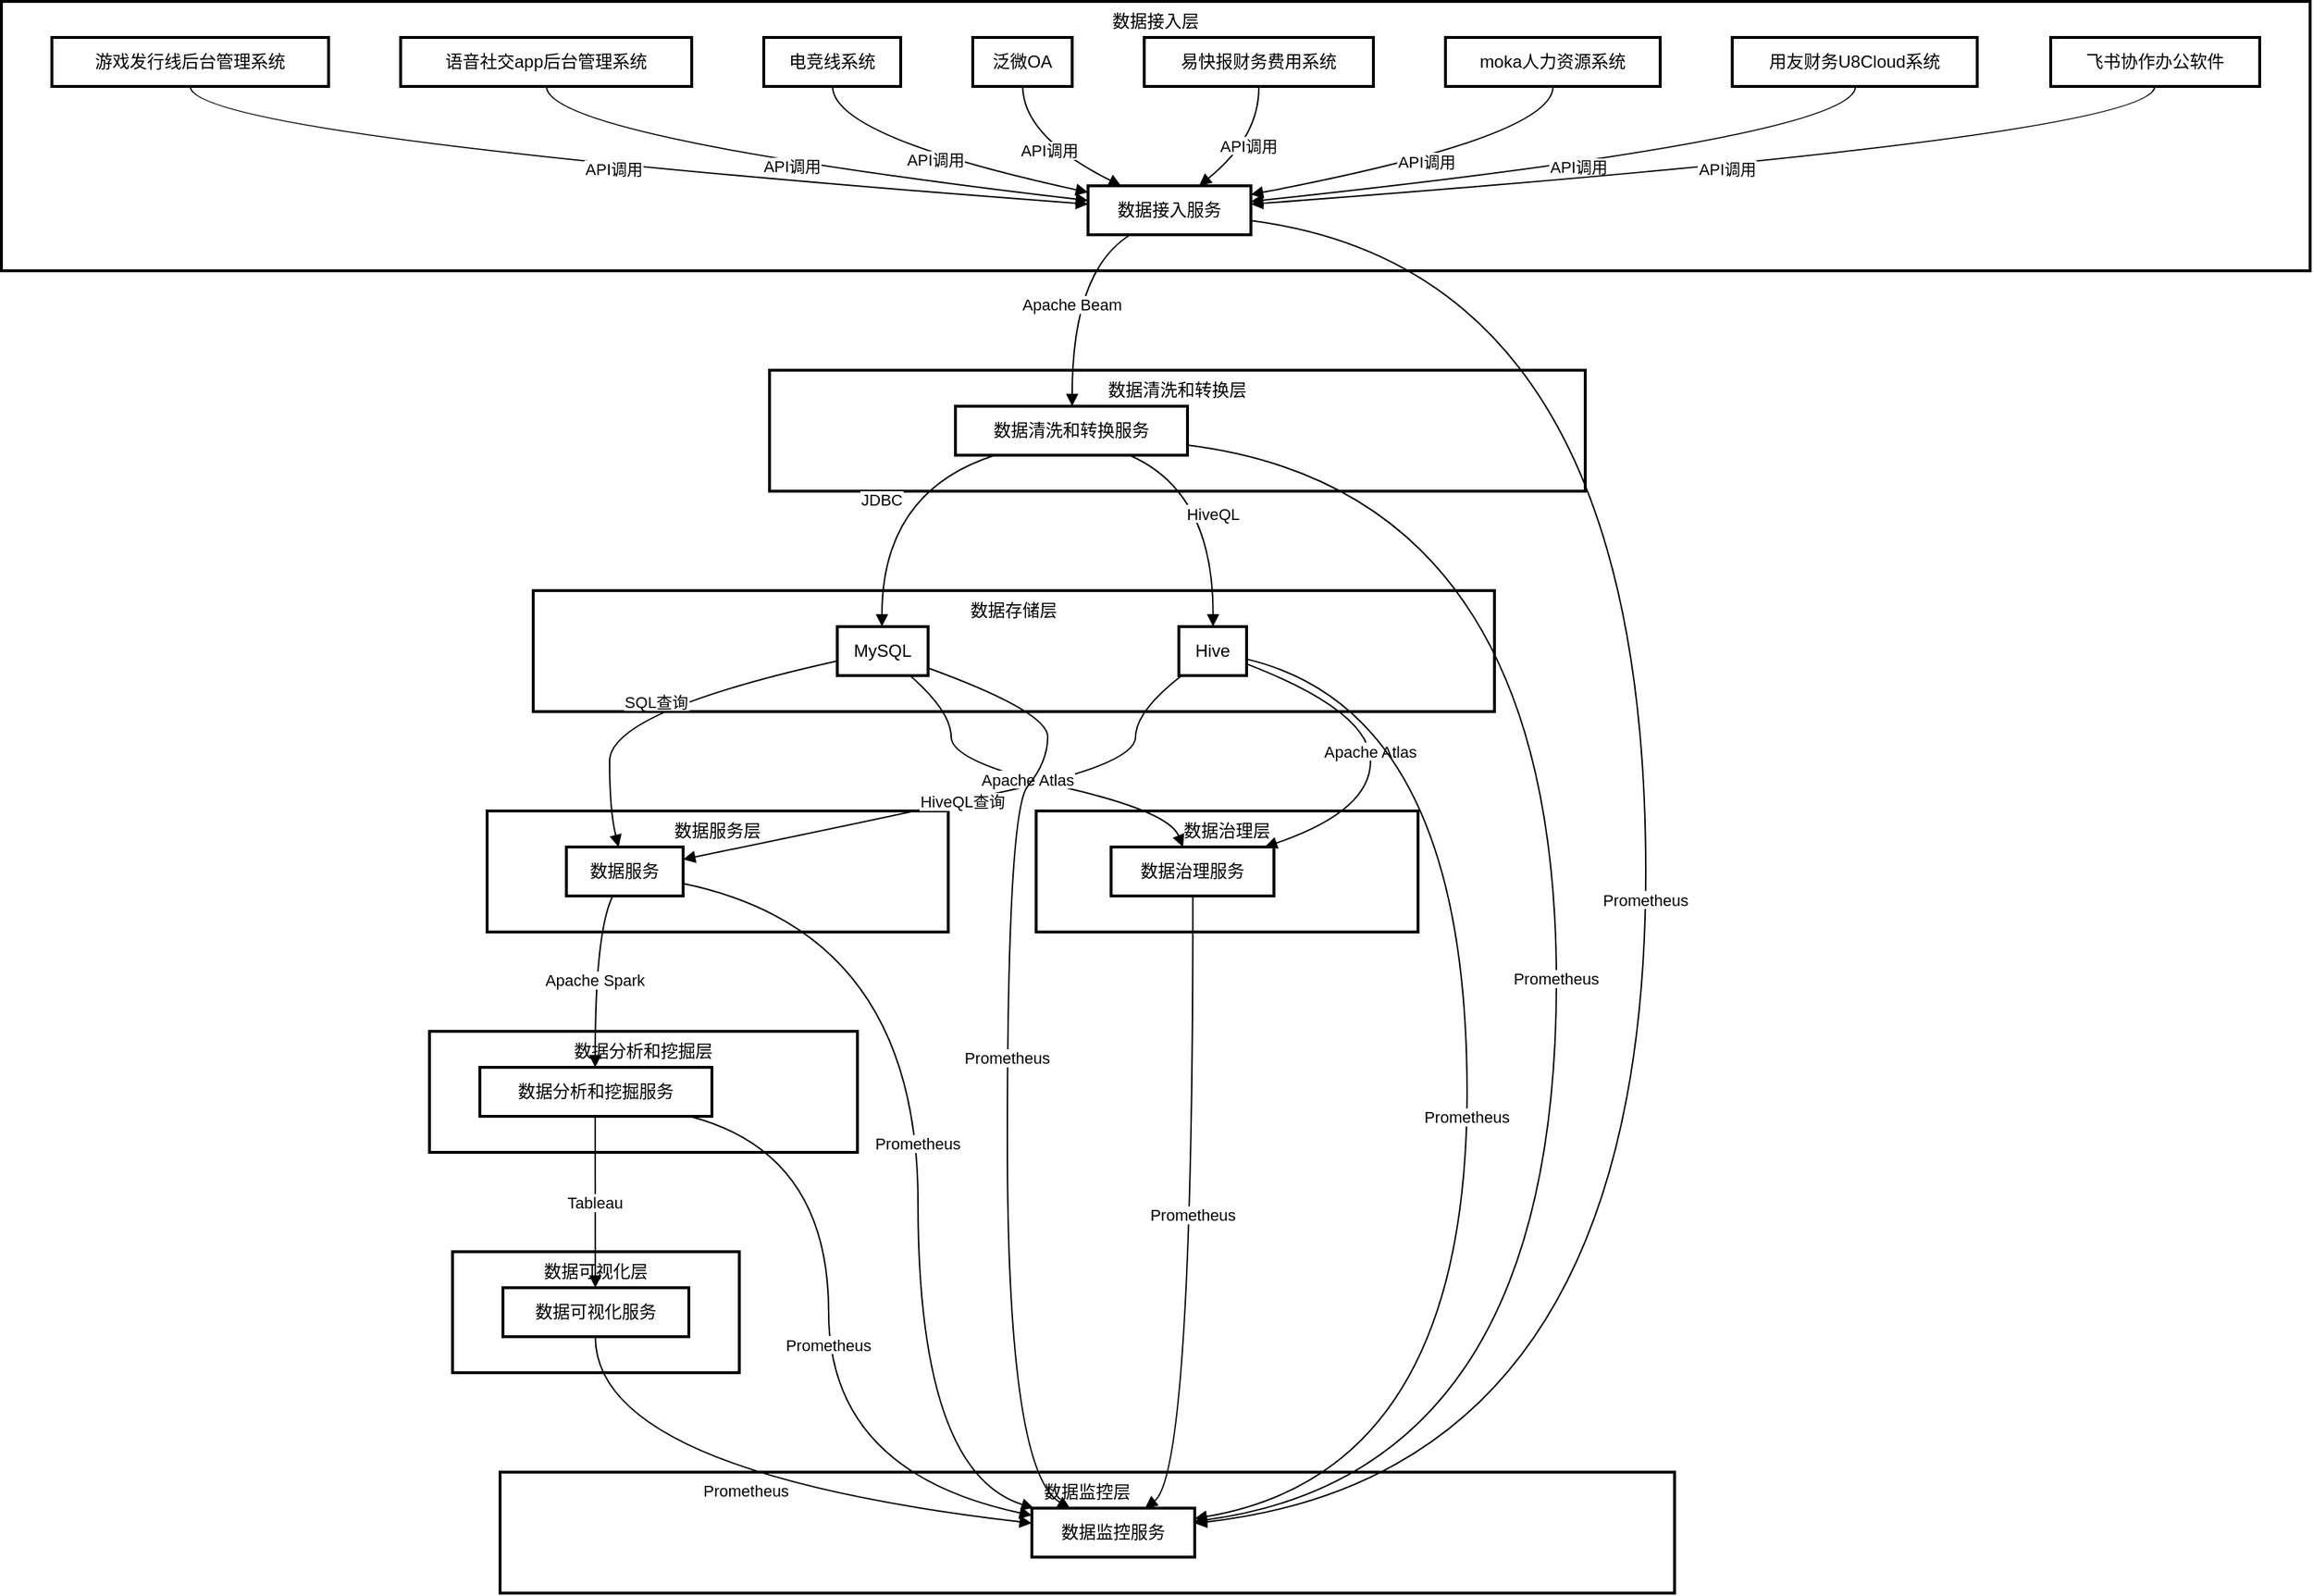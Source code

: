 <mxfile version="21.6.5" type="github">
  <diagram name="第 1 页" id="XjZyx1lQfSbCrG7mdLbQ">
    <mxGraphModel dx="1434" dy="764" grid="1" gridSize="10" guides="1" tooltips="1" connect="1" arrows="1" fold="1" page="1" pageScale="1" pageWidth="827" pageHeight="1169" math="0" shadow="0">
      <root>
        <mxCell id="0" />
        <mxCell id="1" parent="0" />
        <mxCell id="GdBOFA3n0QwiiEBuh2M2-1" value="数据监控层" style="whiteSpace=wrap;strokeWidth=2;verticalAlign=top;" vertex="1" parent="1">
          <mxGeometry x="366" y="1041" width="815" height="84" as="geometry" />
        </mxCell>
        <mxCell id="GdBOFA3n0QwiiEBuh2M2-2" value="数据监控服务" style="whiteSpace=wrap;strokeWidth=2;" vertex="1" parent="1">
          <mxGeometry x="735" y="1066" width="113" height="34" as="geometry" />
        </mxCell>
        <mxCell id="GdBOFA3n0QwiiEBuh2M2-3" value="数据可视化层" style="whiteSpace=wrap;strokeWidth=2;verticalAlign=top;" vertex="1" parent="1">
          <mxGeometry x="333" y="888" width="199" height="84" as="geometry" />
        </mxCell>
        <mxCell id="GdBOFA3n0QwiiEBuh2M2-4" value="数据可视化服务" style="whiteSpace=wrap;strokeWidth=2;" vertex="1" parent="1">
          <mxGeometry x="368" y="913" width="129" height="34" as="geometry" />
        </mxCell>
        <mxCell id="GdBOFA3n0QwiiEBuh2M2-5" value="数据治理层" style="whiteSpace=wrap;strokeWidth=2;verticalAlign=top;" vertex="1" parent="1">
          <mxGeometry x="738" y="582" width="265" height="84" as="geometry" />
        </mxCell>
        <mxCell id="GdBOFA3n0QwiiEBuh2M2-6" value="数据治理服务" style="whiteSpace=wrap;strokeWidth=2;" vertex="1" parent="1">
          <mxGeometry x="790" y="607" width="113" height="34" as="geometry" />
        </mxCell>
        <mxCell id="GdBOFA3n0QwiiEBuh2M2-7" value="数据分析和挖掘层" style="whiteSpace=wrap;strokeWidth=2;verticalAlign=top;" vertex="1" parent="1">
          <mxGeometry x="317" y="735" width="297" height="84" as="geometry" />
        </mxCell>
        <mxCell id="GdBOFA3n0QwiiEBuh2M2-8" value="数据分析和挖掘服务" style="whiteSpace=wrap;strokeWidth=2;" vertex="1" parent="1">
          <mxGeometry x="352" y="760" width="161" height="34" as="geometry" />
        </mxCell>
        <mxCell id="GdBOFA3n0QwiiEBuh2M2-9" value="数据服务层" style="whiteSpace=wrap;strokeWidth=2;verticalAlign=top;" vertex="1" parent="1">
          <mxGeometry x="357" y="582" width="320" height="84" as="geometry" />
        </mxCell>
        <mxCell id="GdBOFA3n0QwiiEBuh2M2-10" value="数据服务" style="whiteSpace=wrap;strokeWidth=2;" vertex="1" parent="1">
          <mxGeometry x="412" y="607" width="81" height="34" as="geometry" />
        </mxCell>
        <mxCell id="GdBOFA3n0QwiiEBuh2M2-11" value="数据存储层" style="whiteSpace=wrap;strokeWidth=2;verticalAlign=top;" vertex="1" parent="1">
          <mxGeometry x="389" y="429" width="667" height="84" as="geometry" />
        </mxCell>
        <mxCell id="GdBOFA3n0QwiiEBuh2M2-12" value="MySQL" style="whiteSpace=wrap;strokeWidth=2;" vertex="1" parent="1">
          <mxGeometry x="600" y="454" width="63" height="34" as="geometry" />
        </mxCell>
        <mxCell id="GdBOFA3n0QwiiEBuh2M2-13" value="Hive" style="whiteSpace=wrap;strokeWidth=2;" vertex="1" parent="1">
          <mxGeometry x="837" y="454" width="47" height="34" as="geometry" />
        </mxCell>
        <mxCell id="GdBOFA3n0QwiiEBuh2M2-14" value="数据清洗和转换层" style="whiteSpace=wrap;strokeWidth=2;verticalAlign=top;" vertex="1" parent="1">
          <mxGeometry x="553" y="276" width="566" height="84" as="geometry" />
        </mxCell>
        <mxCell id="GdBOFA3n0QwiiEBuh2M2-15" value="数据清洗和转换服务" style="whiteSpace=wrap;strokeWidth=2;" vertex="1" parent="1">
          <mxGeometry x="682" y="301" width="161" height="34" as="geometry" />
        </mxCell>
        <mxCell id="GdBOFA3n0QwiiEBuh2M2-16" value="数据接入层" style="whiteSpace=wrap;strokeWidth=2;verticalAlign=top;" vertex="1" parent="1">
          <mxGeometry x="20" y="20" width="1602" height="187" as="geometry" />
        </mxCell>
        <mxCell id="GdBOFA3n0QwiiEBuh2M2-17" value="数据接入服务" style="whiteSpace=wrap;strokeWidth=2;" vertex="1" parent="1">
          <mxGeometry x="774" y="148" width="113" height="34" as="geometry" />
        </mxCell>
        <mxCell id="GdBOFA3n0QwiiEBuh2M2-18" value="游戏发行线后台管理系统" style="whiteSpace=wrap;strokeWidth=2;" vertex="1" parent="1">
          <mxGeometry x="55" y="45" width="192" height="34" as="geometry" />
        </mxCell>
        <mxCell id="GdBOFA3n0QwiiEBuh2M2-19" value="语音社交app后台管理系统" style="whiteSpace=wrap;strokeWidth=2;" vertex="1" parent="1">
          <mxGeometry x="297" y="45" width="202" height="34" as="geometry" />
        </mxCell>
        <mxCell id="GdBOFA3n0QwiiEBuh2M2-20" value="电竞线系统" style="whiteSpace=wrap;strokeWidth=2;" vertex="1" parent="1">
          <mxGeometry x="549" y="45" width="95" height="34" as="geometry" />
        </mxCell>
        <mxCell id="GdBOFA3n0QwiiEBuh2M2-21" value="泛微OA" style="whiteSpace=wrap;strokeWidth=2;" vertex="1" parent="1">
          <mxGeometry x="694" y="45" width="69" height="34" as="geometry" />
        </mxCell>
        <mxCell id="GdBOFA3n0QwiiEBuh2M2-22" value="易快报财务费用系统" style="whiteSpace=wrap;strokeWidth=2;" vertex="1" parent="1">
          <mxGeometry x="813" y="45" width="159" height="34" as="geometry" />
        </mxCell>
        <mxCell id="GdBOFA3n0QwiiEBuh2M2-23" value="moka人力资源系统" style="whiteSpace=wrap;strokeWidth=2;" vertex="1" parent="1">
          <mxGeometry x="1022" y="45" width="149" height="34" as="geometry" />
        </mxCell>
        <mxCell id="GdBOFA3n0QwiiEBuh2M2-24" value="用友财务U8Cloud系统" style="whiteSpace=wrap;strokeWidth=2;" vertex="1" parent="1">
          <mxGeometry x="1221" y="45" width="170" height="34" as="geometry" />
        </mxCell>
        <mxCell id="GdBOFA3n0QwiiEBuh2M2-25" value="飞书协作办公软件" style="whiteSpace=wrap;strokeWidth=2;" vertex="1" parent="1">
          <mxGeometry x="1442" y="45" width="145" height="34" as="geometry" />
        </mxCell>
        <mxCell id="GdBOFA3n0QwiiEBuh2M2-26" value="API调用" style="curved=1;startArrow=none;endArrow=block;exitX=0.5;exitY=1;entryX=0.001;entryY=0.374;rounded=0;" edge="1" parent="1" source="GdBOFA3n0QwiiEBuh2M2-18" target="GdBOFA3n0QwiiEBuh2M2-17">
          <mxGeometry relative="1" as="geometry">
            <Array as="points">
              <mxPoint x="151" y="114" />
            </Array>
          </mxGeometry>
        </mxCell>
        <mxCell id="GdBOFA3n0QwiiEBuh2M2-27" value="API调用" style="curved=1;startArrow=none;endArrow=block;exitX=0.501;exitY=1;entryX=0.001;entryY=0.302;rounded=0;" edge="1" parent="1" source="GdBOFA3n0QwiiEBuh2M2-19" target="GdBOFA3n0QwiiEBuh2M2-17">
          <mxGeometry relative="1" as="geometry">
            <Array as="points">
              <mxPoint x="398" y="114" />
            </Array>
          </mxGeometry>
        </mxCell>
        <mxCell id="GdBOFA3n0QwiiEBuh2M2-28" value="API调用" style="curved=1;startArrow=none;endArrow=block;exitX=0.502;exitY=1;entryX=0.001;entryY=0.134;rounded=0;" edge="1" parent="1" source="GdBOFA3n0QwiiEBuh2M2-20" target="GdBOFA3n0QwiiEBuh2M2-17">
          <mxGeometry relative="1" as="geometry">
            <Array as="points">
              <mxPoint x="597" y="114" />
            </Array>
          </mxGeometry>
        </mxCell>
        <mxCell id="GdBOFA3n0QwiiEBuh2M2-29" value="API调用" style="curved=1;startArrow=none;endArrow=block;exitX=0.502;exitY=1;entryX=0.203;entryY=0;rounded=0;" edge="1" parent="1" source="GdBOFA3n0QwiiEBuh2M2-21" target="GdBOFA3n0QwiiEBuh2M2-17">
          <mxGeometry relative="1" as="geometry">
            <Array as="points">
              <mxPoint x="729" y="114" />
            </Array>
          </mxGeometry>
        </mxCell>
        <mxCell id="GdBOFA3n0QwiiEBuh2M2-30" value="API调用" style="curved=1;startArrow=none;endArrow=block;exitX=0.5;exitY=1;entryX=0.682;entryY=0;rounded=0;" edge="1" parent="1" source="GdBOFA3n0QwiiEBuh2M2-22" target="GdBOFA3n0QwiiEBuh2M2-17">
          <mxGeometry relative="1" as="geometry">
            <Array as="points">
              <mxPoint x="893" y="114" />
            </Array>
          </mxGeometry>
        </mxCell>
        <mxCell id="GdBOFA3n0QwiiEBuh2M2-31" value="API调用" style="curved=1;startArrow=none;endArrow=block;exitX=0.501;exitY=1;entryX=1.001;entryY=0.178;rounded=0;" edge="1" parent="1" source="GdBOFA3n0QwiiEBuh2M2-23" target="GdBOFA3n0QwiiEBuh2M2-17">
          <mxGeometry relative="1" as="geometry">
            <Array as="points">
              <mxPoint x="1097" y="114" />
            </Array>
          </mxGeometry>
        </mxCell>
        <mxCell id="GdBOFA3n0QwiiEBuh2M2-32" value="API调用" style="curved=1;startArrow=none;endArrow=block;exitX=0.503;exitY=1;entryX=1.001;entryY=0.32;rounded=0;" edge="1" parent="1" source="GdBOFA3n0QwiiEBuh2M2-24" target="GdBOFA3n0QwiiEBuh2M2-17">
          <mxGeometry relative="1" as="geometry">
            <Array as="points">
              <mxPoint x="1307" y="114" />
            </Array>
          </mxGeometry>
        </mxCell>
        <mxCell id="GdBOFA3n0QwiiEBuh2M2-33" value="API调用" style="curved=1;startArrow=none;endArrow=block;exitX=0.498;exitY=1;entryX=1.001;entryY=0.375;rounded=0;" edge="1" parent="1" source="GdBOFA3n0QwiiEBuh2M2-25" target="GdBOFA3n0QwiiEBuh2M2-17">
          <mxGeometry relative="1" as="geometry">
            <Array as="points">
              <mxPoint x="1514" y="114" />
            </Array>
          </mxGeometry>
        </mxCell>
        <mxCell id="GdBOFA3n0QwiiEBuh2M2-34" value="Apache Beam" style="curved=1;startArrow=none;endArrow=block;exitX=0.259;exitY=1;entryX=0.503;entryY=0;rounded=0;" edge="1" parent="1" source="GdBOFA3n0QwiiEBuh2M2-17" target="GdBOFA3n0QwiiEBuh2M2-15">
          <mxGeometry relative="1" as="geometry">
            <Array as="points">
              <mxPoint x="763" y="207" />
            </Array>
          </mxGeometry>
        </mxCell>
        <mxCell id="GdBOFA3n0QwiiEBuh2M2-35" value="JDBC" style="curved=1;startArrow=none;endArrow=block;exitX=0.171;exitY=1;entryX=0.492;entryY=0;rounded=0;" edge="1" parent="1" source="GdBOFA3n0QwiiEBuh2M2-15" target="GdBOFA3n0QwiiEBuh2M2-12">
          <mxGeometry relative="1" as="geometry">
            <Array as="points">
              <mxPoint x="631" y="360" />
            </Array>
          </mxGeometry>
        </mxCell>
        <mxCell id="GdBOFA3n0QwiiEBuh2M2-36" value="HiveQL" style="curved=1;startArrow=none;endArrow=block;exitX=0.749;exitY=1;entryX=0.505;entryY=0;rounded=0;" edge="1" parent="1" source="GdBOFA3n0QwiiEBuh2M2-15" target="GdBOFA3n0QwiiEBuh2M2-13">
          <mxGeometry relative="1" as="geometry">
            <Array as="points">
              <mxPoint x="861" y="360" />
            </Array>
          </mxGeometry>
        </mxCell>
        <mxCell id="GdBOFA3n0QwiiEBuh2M2-37" value="SQL查询" style="curved=1;startArrow=none;endArrow=block;exitX=-0.006;exitY=0.705;entryX=0.448;entryY=0;rounded=0;" edge="1" parent="1" source="GdBOFA3n0QwiiEBuh2M2-12" target="GdBOFA3n0QwiiEBuh2M2-10">
          <mxGeometry relative="1" as="geometry">
            <Array as="points">
              <mxPoint x="442" y="513" />
              <mxPoint x="442" y="582" />
            </Array>
          </mxGeometry>
        </mxCell>
        <mxCell id="GdBOFA3n0QwiiEBuh2M2-38" value="HiveQL查询" style="curved=1;startArrow=none;endArrow=block;exitX=0.041;exitY=1;entryX=0.998;entryY=0.254;rounded=0;" edge="1" parent="1" source="GdBOFA3n0QwiiEBuh2M2-13" target="GdBOFA3n0QwiiEBuh2M2-10">
          <mxGeometry relative="1" as="geometry">
            <Array as="points">
              <mxPoint x="807" y="513" />
              <mxPoint x="807" y="548" />
              <mxPoint x="656" y="582" />
            </Array>
          </mxGeometry>
        </mxCell>
        <mxCell id="GdBOFA3n0QwiiEBuh2M2-39" value="Apache Spark" style="curved=1;startArrow=none;endArrow=block;exitX=0.397;exitY=1;entryX=0.497;entryY=0;rounded=0;" edge="1" parent="1" source="GdBOFA3n0QwiiEBuh2M2-10" target="GdBOFA3n0QwiiEBuh2M2-8">
          <mxGeometry relative="1" as="geometry">
            <Array as="points">
              <mxPoint x="432" y="666" />
            </Array>
          </mxGeometry>
        </mxCell>
        <mxCell id="GdBOFA3n0QwiiEBuh2M2-40" value="Apache Atlas" style="curved=1;startArrow=none;endArrow=block;exitX=0.801;exitY=1;entryX=0.442;entryY=0;rounded=0;" edge="1" parent="1" source="GdBOFA3n0QwiiEBuh2M2-12" target="GdBOFA3n0QwiiEBuh2M2-6">
          <mxGeometry relative="1" as="geometry">
            <Array as="points">
              <mxPoint x="679" y="513" />
              <mxPoint x="679" y="548" />
              <mxPoint x="830" y="582" />
            </Array>
          </mxGeometry>
        </mxCell>
        <mxCell id="GdBOFA3n0QwiiEBuh2M2-41" value="Apache Atlas" style="curved=1;startArrow=none;endArrow=block;exitX=1.004;exitY=0.765;entryX=0.944;entryY=0;rounded=0;" edge="1" parent="1" source="GdBOFA3n0QwiiEBuh2M2-13" target="GdBOFA3n0QwiiEBuh2M2-6">
          <mxGeometry relative="1" as="geometry">
            <Array as="points">
              <mxPoint x="970" y="513" />
              <mxPoint x="970" y="582" />
            </Array>
          </mxGeometry>
        </mxCell>
        <mxCell id="GdBOFA3n0QwiiEBuh2M2-42" value="Tableau" style="curved=1;startArrow=none;endArrow=block;exitX=0.497;exitY=1;entryX=0.497;entryY=0;rounded=0;" edge="1" parent="1" source="GdBOFA3n0QwiiEBuh2M2-8" target="GdBOFA3n0QwiiEBuh2M2-4">
          <mxGeometry relative="1" as="geometry">
            <Array as="points" />
          </mxGeometry>
        </mxCell>
        <mxCell id="GdBOFA3n0QwiiEBuh2M2-43" value="Prometheus" style="curved=1;startArrow=none;endArrow=block;exitX=1.001;exitY=0.711;entryX=0.996;entryY=0.311;rounded=0;" edge="1" parent="1" source="GdBOFA3n0QwiiEBuh2M2-17" target="GdBOFA3n0QwiiEBuh2M2-2">
          <mxGeometry relative="1" as="geometry">
            <Array as="points">
              <mxPoint x="1161" y="207" />
              <mxPoint x="1161" y="1041" />
            </Array>
          </mxGeometry>
        </mxCell>
        <mxCell id="GdBOFA3n0QwiiEBuh2M2-44" value="Prometheus" style="curved=1;startArrow=none;endArrow=block;exitX=1.003;exitY=0.796;entryX=0.996;entryY=0.273;rounded=0;" edge="1" parent="1" source="GdBOFA3n0QwiiEBuh2M2-15" target="GdBOFA3n0QwiiEBuh2M2-2">
          <mxGeometry relative="1" as="geometry">
            <Array as="points">
              <mxPoint x="1099" y="360" />
              <mxPoint x="1099" y="1041" />
            </Array>
          </mxGeometry>
        </mxCell>
        <mxCell id="GdBOFA3n0QwiiEBuh2M2-45" value="Prometheus" style="curved=1;startArrow=none;endArrow=block;exitX=0.99;exitY=0.838;entryX=0.235;entryY=0;rounded=0;" edge="1" parent="1" source="GdBOFA3n0QwiiEBuh2M2-12" target="GdBOFA3n0QwiiEBuh2M2-2">
          <mxGeometry relative="1" as="geometry">
            <Array as="points">
              <mxPoint x="746" y="513" />
              <mxPoint x="746" y="548" />
              <mxPoint x="718" y="582" />
              <mxPoint x="718" y="1041" />
            </Array>
          </mxGeometry>
        </mxCell>
        <mxCell id="GdBOFA3n0QwiiEBuh2M2-46" value="Prometheus" style="curved=1;startArrow=none;endArrow=block;exitX=1.004;exitY=0.665;entryX=0.996;entryY=0.216;rounded=0;" edge="1" parent="1" source="GdBOFA3n0QwiiEBuh2M2-13" target="GdBOFA3n0QwiiEBuh2M2-2">
          <mxGeometry relative="1" as="geometry">
            <Array as="points">
              <mxPoint x="1037" y="513" />
              <mxPoint x="1037" y="1041" />
            </Array>
          </mxGeometry>
        </mxCell>
        <mxCell id="GdBOFA3n0QwiiEBuh2M2-47" value="Prometheus" style="curved=1;startArrow=none;endArrow=block;exitX=0.998;exitY=0.746;entryX=0.012;entryY=0;rounded=0;" edge="1" parent="1" source="GdBOFA3n0QwiiEBuh2M2-10" target="GdBOFA3n0QwiiEBuh2M2-2">
          <mxGeometry relative="1" as="geometry">
            <Array as="points">
              <mxPoint x="656" y="666" />
              <mxPoint x="656" y="1041" />
            </Array>
          </mxGeometry>
        </mxCell>
        <mxCell id="GdBOFA3n0QwiiEBuh2M2-48" value="Prometheus" style="curved=1;startArrow=none;endArrow=block;exitX=0.904;exitY=1;entryX=-0.004;entryY=0.146;rounded=0;" edge="1" parent="1" source="GdBOFA3n0QwiiEBuh2M2-8" target="GdBOFA3n0QwiiEBuh2M2-2">
          <mxGeometry relative="1" as="geometry">
            <Array as="points">
              <mxPoint x="594" y="819" />
              <mxPoint x="594" y="1041" />
            </Array>
          </mxGeometry>
        </mxCell>
        <mxCell id="GdBOFA3n0QwiiEBuh2M2-49" value="Prometheus" style="curved=1;startArrow=none;endArrow=block;exitX=0.502;exitY=1;entryX=0.695;entryY=0;rounded=0;" edge="1" parent="1" source="GdBOFA3n0QwiiEBuh2M2-6" target="GdBOFA3n0QwiiEBuh2M2-2">
          <mxGeometry relative="1" as="geometry">
            <Array as="points">
              <mxPoint x="847" y="1041" />
            </Array>
          </mxGeometry>
        </mxCell>
        <mxCell id="GdBOFA3n0QwiiEBuh2M2-50" value="Prometheus" style="curved=1;startArrow=none;endArrow=block;exitX=0.497;exitY=1;entryX=-0.004;entryY=0.306;rounded=0;" edge="1" parent="1" source="GdBOFA3n0QwiiEBuh2M2-4" target="GdBOFA3n0QwiiEBuh2M2-2">
          <mxGeometry relative="1" as="geometry">
            <Array as="points">
              <mxPoint x="432" y="1041" />
            </Array>
          </mxGeometry>
        </mxCell>
      </root>
    </mxGraphModel>
  </diagram>
</mxfile>
